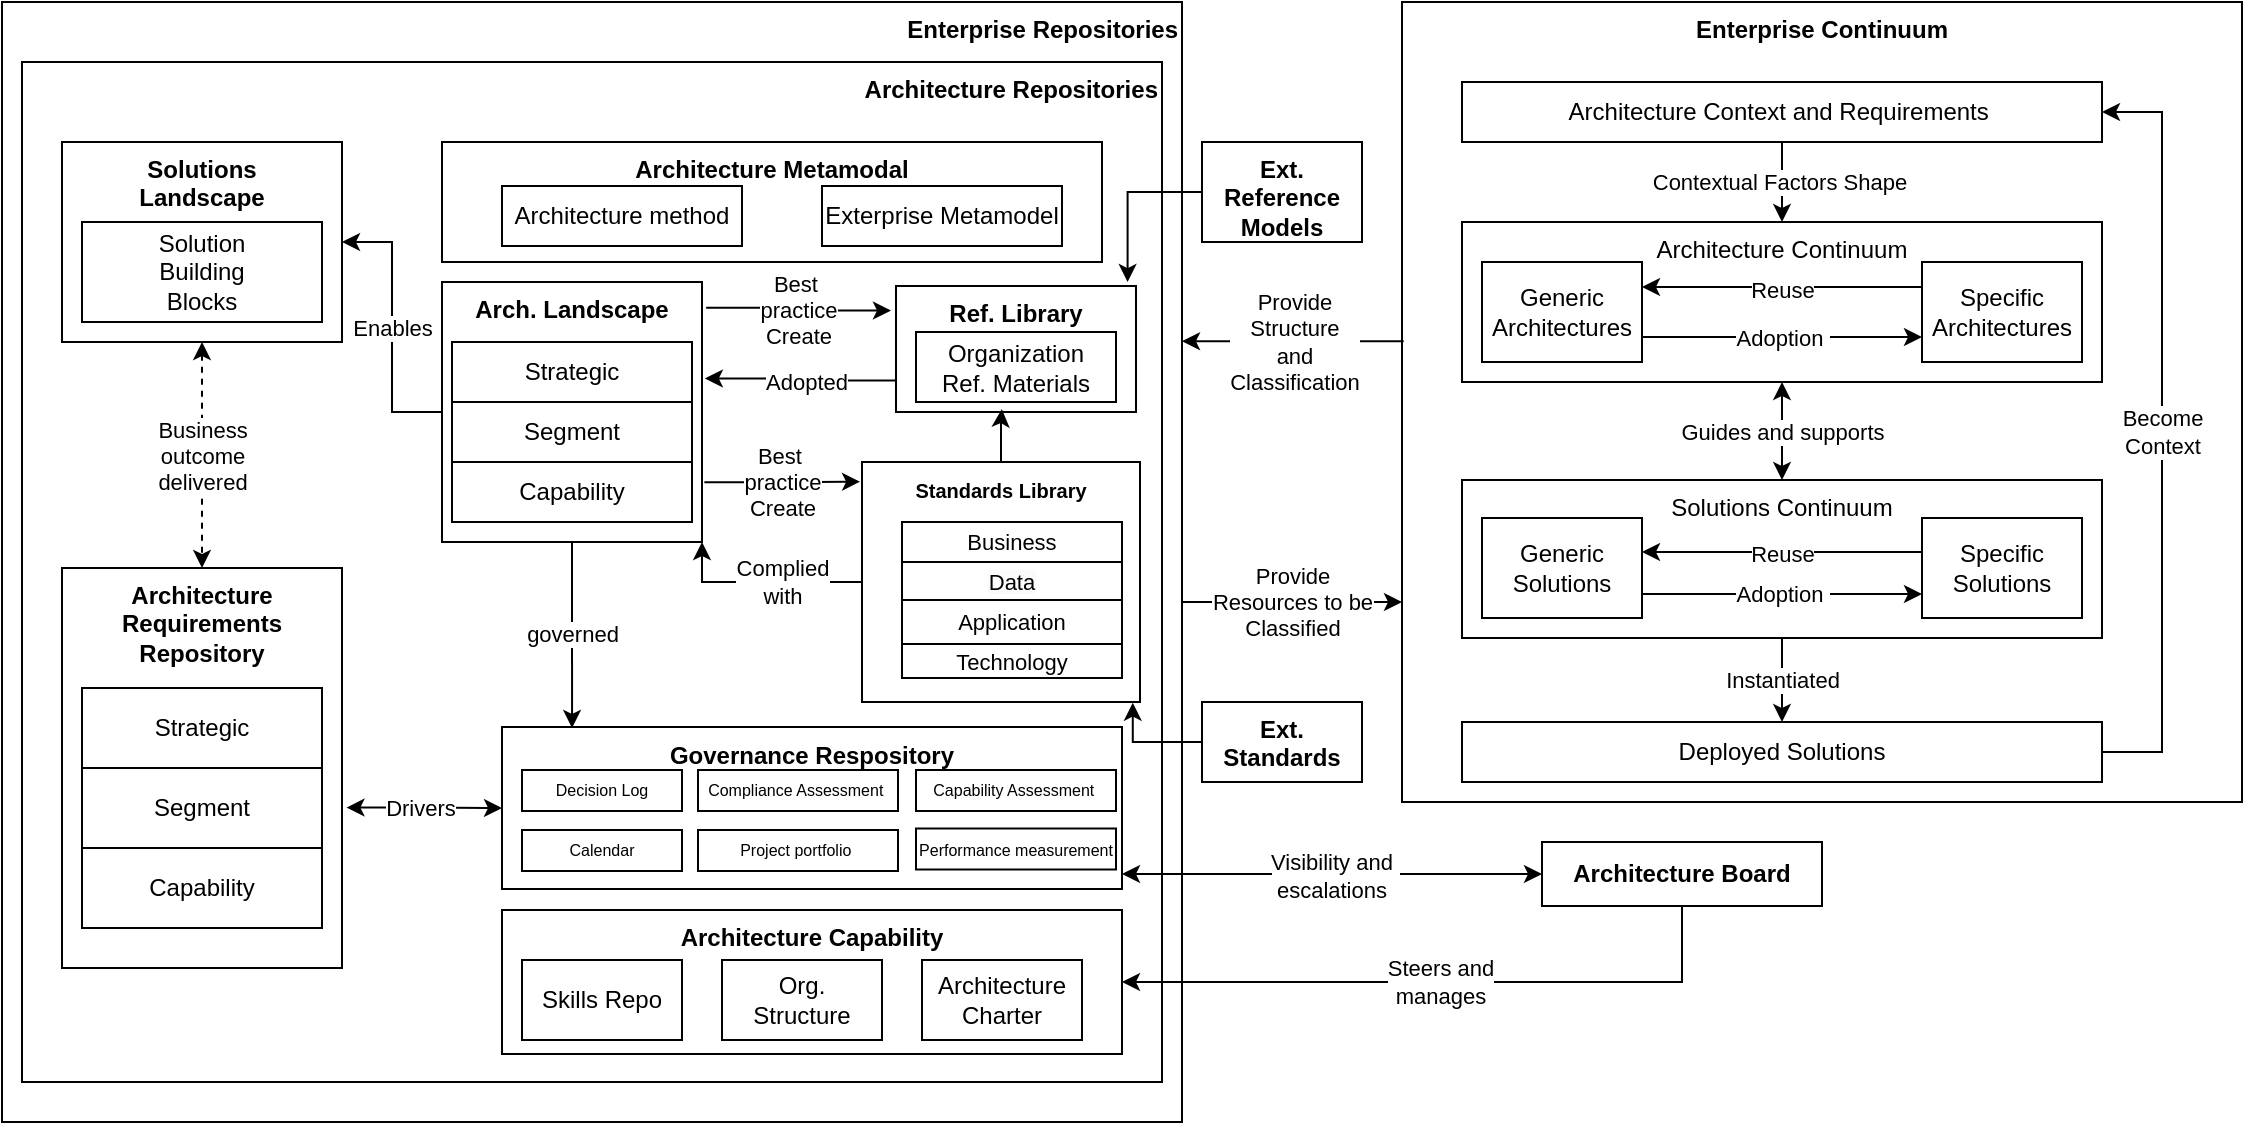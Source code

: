 <mxfile version="21.3.5" type="google">
  <diagram name="Continuum" id="q2Jz5Hax81UU8DdFHCWf">
    <mxGraphModel grid="1" page="1" gridSize="10" guides="1" tooltips="1" connect="1" arrows="1" fold="1" pageScale="1" pageWidth="827" pageHeight="1169" math="0" shadow="0">
      <root>
        <mxCell id="0" />
        <mxCell id="Mz79Qwf3E9jUGqB7kwTY-49" value="Area" style="" parent="0" />
        <mxCell id="Mz79Qwf3E9jUGqB7kwTY-1" value="&lt;b&gt;Enterprise Repositories&lt;/b&gt;" style="rounded=0;whiteSpace=wrap;html=1;horizontal=1;verticalAlign=top;align=right;" vertex="1" parent="Mz79Qwf3E9jUGqB7kwTY-49">
          <mxGeometry x="-420" y="210" width="590" height="560" as="geometry" />
        </mxCell>
        <mxCell id="Mz79Qwf3E9jUGqB7kwTY-25" value="&lt;b&gt;Architecture Repositories&lt;/b&gt;" style="rounded=0;whiteSpace=wrap;html=1;horizontal=1;verticalAlign=top;align=right;" vertex="1" parent="Mz79Qwf3E9jUGqB7kwTY-49">
          <mxGeometry x="-410" y="240" width="570" height="510" as="geometry" />
        </mxCell>
        <mxCell id="Mz79Qwf3E9jUGqB7kwTY-2" value="&lt;b&gt;Enterprise Continuum&lt;/b&gt;" style="rounded=0;whiteSpace=wrap;html=1;verticalAlign=top;" vertex="1" parent="Mz79Qwf3E9jUGqB7kwTY-49">
          <mxGeometry x="280" y="210" width="420" height="400" as="geometry" />
        </mxCell>
        <mxCell id="1" parent="0" />
        <mxCell id="Mz79Qwf3E9jUGqB7kwTY-20" value="Provide&lt;br&gt;Resources to be&lt;br&gt;Classified" style="edgeStyle=orthogonalEdgeStyle;rounded=0;orthogonalLoop=1;jettySize=auto;html=1;entryX=0;entryY=0.75;entryDx=0;entryDy=0;" edge="1" parent="1" source="Mz79Qwf3E9jUGqB7kwTY-1" target="Mz79Qwf3E9jUGqB7kwTY-2">
          <mxGeometry relative="1" as="geometry">
            <Array as="points">
              <mxPoint x="220" y="510" />
              <mxPoint x="220" y="510" />
            </Array>
          </mxGeometry>
        </mxCell>
        <mxCell id="Mz79Qwf3E9jUGqB7kwTY-19" value="Provide&lt;br&gt;Structure&lt;br&gt;and&lt;br&gt;Classification" style="edgeStyle=orthogonalEdgeStyle;rounded=0;orthogonalLoop=1;jettySize=auto;html=1;exitX=0.002;exitY=0.424;exitDx=0;exitDy=0;exitPerimeter=0;" edge="1" parent="1" source="Mz79Qwf3E9jUGqB7kwTY-2" target="Mz79Qwf3E9jUGqB7kwTY-1">
          <mxGeometry x="-0.01" relative="1" as="geometry">
            <Array as="points">
              <mxPoint x="170" y="380" />
              <mxPoint x="170" y="380" />
            </Array>
            <mxPoint as="offset" />
          </mxGeometry>
        </mxCell>
        <mxCell id="Mz79Qwf3E9jUGqB7kwTY-23" value="Contextual Factors Shape&amp;nbsp;" style="edgeStyle=orthogonalEdgeStyle;rounded=0;orthogonalLoop=1;jettySize=auto;html=1;" edge="1" parent="1" source="Mz79Qwf3E9jUGqB7kwTY-3" target="Mz79Qwf3E9jUGqB7kwTY-4">
          <mxGeometry relative="1" as="geometry" />
        </mxCell>
        <mxCell id="Mz79Qwf3E9jUGqB7kwTY-3" value="Architecture Context and Requirements&amp;nbsp;" style="rounded=0;whiteSpace=wrap;html=1;" vertex="1" parent="1">
          <mxGeometry x="310" y="250" width="320" height="30" as="geometry" />
        </mxCell>
        <mxCell id="Mz79Qwf3E9jUGqB7kwTY-21" value="Guides and supports" style="edgeStyle=orthogonalEdgeStyle;rounded=0;orthogonalLoop=1;jettySize=auto;html=1;startArrow=classic;startFill=1;" edge="1" parent="1" source="Mz79Qwf3E9jUGqB7kwTY-4" target="Mz79Qwf3E9jUGqB7kwTY-5">
          <mxGeometry relative="1" as="geometry" />
        </mxCell>
        <mxCell id="Mz79Qwf3E9jUGqB7kwTY-4" value="Architecture Continuum" style="rounded=0;whiteSpace=wrap;html=1;verticalAlign=top;" vertex="1" parent="1">
          <mxGeometry x="310" y="320" width="320" height="80" as="geometry" />
        </mxCell>
        <mxCell id="Mz79Qwf3E9jUGqB7kwTY-18" value="Instantiated" style="edgeStyle=orthogonalEdgeStyle;rounded=0;orthogonalLoop=1;jettySize=auto;html=1;entryX=0.5;entryY=0;entryDx=0;entryDy=0;" edge="1" parent="1" source="Mz79Qwf3E9jUGqB7kwTY-5" target="Mz79Qwf3E9jUGqB7kwTY-6">
          <mxGeometry relative="1" as="geometry" />
        </mxCell>
        <mxCell id="Mz79Qwf3E9jUGqB7kwTY-5" value="Solutions Continuum" style="rounded=0;whiteSpace=wrap;html=1;verticalAlign=top;" vertex="1" parent="1">
          <mxGeometry x="310" y="449" width="320" height="79" as="geometry" />
        </mxCell>
        <mxCell id="Mz79Qwf3E9jUGqB7kwTY-17" value="Become&lt;br&gt;Context" style="edgeStyle=orthogonalEdgeStyle;rounded=0;orthogonalLoop=1;jettySize=auto;html=1;entryX=1;entryY=0.5;entryDx=0;entryDy=0;exitX=1;exitY=0.5;exitDx=0;exitDy=0;" edge="1" parent="1" source="Mz79Qwf3E9jUGqB7kwTY-6" target="Mz79Qwf3E9jUGqB7kwTY-3">
          <mxGeometry relative="1" as="geometry">
            <Array as="points">
              <mxPoint x="660" y="585" />
              <mxPoint x="660" y="265" />
            </Array>
          </mxGeometry>
        </mxCell>
        <mxCell id="Mz79Qwf3E9jUGqB7kwTY-6" value="Deployed Solutions" style="rounded=0;whiteSpace=wrap;html=1;" vertex="1" parent="1">
          <mxGeometry x="310" y="570" width="320" height="30" as="geometry" />
        </mxCell>
        <mxCell id="Mz79Qwf3E9jUGqB7kwTY-13" value="Adoption&amp;nbsp;" style="edgeStyle=orthogonalEdgeStyle;rounded=0;orthogonalLoop=1;jettySize=auto;html=1;entryX=0;entryY=0.75;entryDx=0;entryDy=0;exitX=1;exitY=0.75;exitDx=0;exitDy=0;" edge="1" parent="1" source="Mz79Qwf3E9jUGqB7kwTY-7" target="Mz79Qwf3E9jUGqB7kwTY-8">
          <mxGeometry relative="1" as="geometry">
            <mxPoint as="offset" />
          </mxGeometry>
        </mxCell>
        <mxCell id="Mz79Qwf3E9jUGqB7kwTY-7" value="Generic&lt;br&gt;Architectures" style="rounded=0;whiteSpace=wrap;html=1;" vertex="1" parent="1">
          <mxGeometry x="320" y="340" width="80" height="50" as="geometry" />
        </mxCell>
        <mxCell id="Mz79Qwf3E9jUGqB7kwTY-11" style="edgeStyle=orthogonalEdgeStyle;rounded=0;orthogonalLoop=1;jettySize=auto;html=1;entryX=1;entryY=0.25;entryDx=0;entryDy=0;exitX=0;exitY=0.25;exitDx=0;exitDy=0;" edge="1" parent="1" source="Mz79Qwf3E9jUGqB7kwTY-8" target="Mz79Qwf3E9jUGqB7kwTY-7">
          <mxGeometry relative="1" as="geometry" />
        </mxCell>
        <mxCell id="Mz79Qwf3E9jUGqB7kwTY-12" value="Reuse" style="edgeLabel;html=1;align=center;verticalAlign=middle;resizable=0;points=[];" connectable="0" vertex="1" parent="Mz79Qwf3E9jUGqB7kwTY-11">
          <mxGeometry x="0.331" y="1" relative="1" as="geometry">
            <mxPoint x="23" as="offset" />
          </mxGeometry>
        </mxCell>
        <mxCell id="Mz79Qwf3E9jUGqB7kwTY-8" value="Specific&lt;br&gt;Architectures" style="rounded=0;whiteSpace=wrap;html=1;" vertex="1" parent="1">
          <mxGeometry x="540" y="340" width="80" height="50" as="geometry" />
        </mxCell>
        <mxCell id="Mz79Qwf3E9jUGqB7kwTY-9" value="Generic&lt;br&gt;Solutions" style="rounded=0;whiteSpace=wrap;html=1;" vertex="1" parent="1">
          <mxGeometry x="320" y="468" width="80" height="50" as="geometry" />
        </mxCell>
        <mxCell id="Mz79Qwf3E9jUGqB7kwTY-10" value="Specific Solutions" style="rounded=0;whiteSpace=wrap;html=1;" vertex="1" parent="1">
          <mxGeometry x="540" y="468" width="80" height="50" as="geometry" />
        </mxCell>
        <mxCell id="Mz79Qwf3E9jUGqB7kwTY-14" style="edgeStyle=orthogonalEdgeStyle;rounded=0;orthogonalLoop=1;jettySize=auto;html=1;entryX=1;entryY=0.25;entryDx=0;entryDy=0;exitX=0;exitY=0.25;exitDx=0;exitDy=0;" edge="1" parent="1">
          <mxGeometry relative="1" as="geometry">
            <mxPoint x="540" y="485" as="sourcePoint" />
            <mxPoint x="400" y="485" as="targetPoint" />
          </mxGeometry>
        </mxCell>
        <mxCell id="Mz79Qwf3E9jUGqB7kwTY-15" value="Reuse" style="edgeLabel;html=1;align=center;verticalAlign=middle;resizable=0;points=[];" connectable="0" vertex="1" parent="Mz79Qwf3E9jUGqB7kwTY-14">
          <mxGeometry x="0.331" y="1" relative="1" as="geometry">
            <mxPoint x="23" as="offset" />
          </mxGeometry>
        </mxCell>
        <mxCell id="Mz79Qwf3E9jUGqB7kwTY-16" value="Adoption&amp;nbsp;" style="edgeStyle=orthogonalEdgeStyle;rounded=0;orthogonalLoop=1;jettySize=auto;html=1;entryX=0;entryY=0.75;entryDx=0;entryDy=0;exitX=1;exitY=0.75;exitDx=0;exitDy=0;" edge="1" parent="1">
          <mxGeometry relative="1" as="geometry">
            <mxPoint x="400" y="506" as="sourcePoint" />
            <mxPoint x="540" y="506" as="targetPoint" />
            <mxPoint as="offset" />
          </mxGeometry>
        </mxCell>
        <mxCell id="Mz79Qwf3E9jUGqB7kwTY-26" value="&lt;b&gt;Architecture Metamodal&lt;/b&gt;" style="rounded=0;whiteSpace=wrap;html=1;verticalAlign=top;" vertex="1" parent="1">
          <mxGeometry x="-200" y="280" width="330" height="60" as="geometry" />
        </mxCell>
        <mxCell id="Mz79Qwf3E9jUGqB7kwTY-27" value="Architecture method" style="rounded=0;whiteSpace=wrap;html=1;" vertex="1" parent="1">
          <mxGeometry x="-170" y="302" width="120" height="30" as="geometry" />
        </mxCell>
        <mxCell id="Mz79Qwf3E9jUGqB7kwTY-28" value="Exterprise Metamodel" style="rounded=0;whiteSpace=wrap;html=1;" vertex="1" parent="1">
          <mxGeometry x="-10" y="302" width="120" height="30" as="geometry" />
        </mxCell>
        <mxCell id="Mz79Qwf3E9jUGqB7kwTY-32" value="Best&amp;nbsp;&lt;br&gt;practice&lt;br&gt;Create" style="edgeStyle=orthogonalEdgeStyle;rounded=0;orthogonalLoop=1;jettySize=auto;html=1;entryX=-0.021;entryY=0.195;entryDx=0;entryDy=0;entryPerimeter=0;exitX=1.016;exitY=0.099;exitDx=0;exitDy=0;exitPerimeter=0;" edge="1" parent="1" source="Mz79Qwf3E9jUGqB7kwTY-29" target="Mz79Qwf3E9jUGqB7kwTY-30">
          <mxGeometry x="-0.033" y="-1" relative="1" as="geometry">
            <Array as="points" />
            <mxPoint as="offset" />
          </mxGeometry>
        </mxCell>
        <mxCell id="Mz79Qwf3E9jUGqB7kwTY-40" value="Enables" style="edgeStyle=orthogonalEdgeStyle;rounded=0;orthogonalLoop=1;jettySize=auto;html=1;entryX=1;entryY=0.5;entryDx=0;entryDy=0;" edge="1" parent="1" source="Mz79Qwf3E9jUGqB7kwTY-29" target="Mz79Qwf3E9jUGqB7kwTY-38">
          <mxGeometry relative="1" as="geometry" />
        </mxCell>
        <mxCell id="Mz79Qwf3E9jUGqB7kwTY-65" style="edgeStyle=orthogonalEdgeStyle;rounded=0;orthogonalLoop=1;jettySize=auto;html=1;exitX=0.5;exitY=1;exitDx=0;exitDy=0;entryX=0.113;entryY=0.006;entryDx=0;entryDy=0;entryPerimeter=0;" edge="1" parent="1" source="Mz79Qwf3E9jUGqB7kwTY-29" target="Mz79Qwf3E9jUGqB7kwTY-46">
          <mxGeometry relative="1" as="geometry">
            <mxPoint x="-130" y="500" as="targetPoint" />
            <Array as="points" />
          </mxGeometry>
        </mxCell>
        <mxCell id="Mz79Qwf3E9jUGqB7kwTY-66" value="governed" style="edgeLabel;html=1;align=center;verticalAlign=middle;resizable=0;points=[];" connectable="0" vertex="1" parent="Mz79Qwf3E9jUGqB7kwTY-65">
          <mxGeometry x="0.138" y="1" relative="1" as="geometry">
            <mxPoint x="-1" y="-7" as="offset" />
          </mxGeometry>
        </mxCell>
        <mxCell id="Mz79Qwf3E9jUGqB7kwTY-29" value="&lt;b&gt;Arch. Landscape&lt;/b&gt;" style="rounded=0;whiteSpace=wrap;html=1;verticalAlign=top;" vertex="1" parent="1">
          <mxGeometry x="-200" y="350" width="130" height="130" as="geometry" />
        </mxCell>
        <mxCell id="Mz79Qwf3E9jUGqB7kwTY-33" style="edgeStyle=orthogonalEdgeStyle;rounded=0;orthogonalLoop=1;jettySize=auto;html=1;entryX=1.011;entryY=0.371;entryDx=0;entryDy=0;entryPerimeter=0;exitX=0;exitY=0.75;exitDx=0;exitDy=0;" edge="1" parent="1" source="Mz79Qwf3E9jUGqB7kwTY-30" target="Mz79Qwf3E9jUGqB7kwTY-29">
          <mxGeometry relative="1" as="geometry">
            <mxPoint x="20" y="395" as="sourcePoint" />
          </mxGeometry>
        </mxCell>
        <mxCell id="Mz79Qwf3E9jUGqB7kwTY-34" value="Adopted" style="edgeLabel;html=1;align=center;verticalAlign=middle;resizable=0;points=[];" connectable="0" vertex="1" parent="Mz79Qwf3E9jUGqB7kwTY-33">
          <mxGeometry x="-0.178" y="-1" relative="1" as="geometry">
            <mxPoint x="-6" y="1" as="offset" />
          </mxGeometry>
        </mxCell>
        <mxCell id="Mz79Qwf3E9jUGqB7kwTY-30" value="&lt;b&gt;Ref. Library&lt;/b&gt;" style="rounded=0;whiteSpace=wrap;html=1;verticalAlign=top;" vertex="1" parent="1">
          <mxGeometry x="27" y="352" width="120" height="63" as="geometry" />
        </mxCell>
        <mxCell id="Mz79Qwf3E9jUGqB7kwTY-31" value="Organization&lt;br&gt;Ref. Materials" style="rounded=0;whiteSpace=wrap;html=1;verticalAlign=middle;" vertex="1" parent="1">
          <mxGeometry x="37" y="375" width="100" height="35" as="geometry" />
        </mxCell>
        <mxCell id="Mz79Qwf3E9jUGqB7kwTY-35" value="Strategic" style="rounded=0;whiteSpace=wrap;html=1;" vertex="1" parent="1">
          <mxGeometry x="-195" y="380" width="120" height="30" as="geometry" />
        </mxCell>
        <mxCell id="Mz79Qwf3E9jUGqB7kwTY-36" value="Segment" style="rounded=0;whiteSpace=wrap;html=1;" vertex="1" parent="1">
          <mxGeometry x="-195" y="410" width="120" height="30" as="geometry" />
        </mxCell>
        <mxCell id="Mz79Qwf3E9jUGqB7kwTY-37" value="Capability" style="rounded=0;whiteSpace=wrap;html=1;" vertex="1" parent="1">
          <mxGeometry x="-195" y="440" width="120" height="30" as="geometry" />
        </mxCell>
        <mxCell id="Mz79Qwf3E9jUGqB7kwTY-45" value="Business &lt;br&gt;outcome &lt;br&gt;delivered" style="edgeStyle=orthogonalEdgeStyle;rounded=0;orthogonalLoop=1;jettySize=auto;html=1;entryX=0.5;entryY=0;entryDx=0;entryDy=0;startArrow=classic;startFill=1;dashed=1;" edge="1" parent="1" source="Mz79Qwf3E9jUGqB7kwTY-38" target="Mz79Qwf3E9jUGqB7kwTY-41">
          <mxGeometry relative="1" as="geometry" />
        </mxCell>
        <mxCell id="Mz79Qwf3E9jUGqB7kwTY-38" value="&lt;b&gt;Solutions&lt;br&gt;Landscape&lt;/b&gt;" style="rounded=0;whiteSpace=wrap;html=1;verticalAlign=top;" vertex="1" parent="1">
          <mxGeometry x="-390" y="280" width="140" height="100" as="geometry" />
        </mxCell>
        <mxCell id="Mz79Qwf3E9jUGqB7kwTY-39" value="Solution&lt;br&gt;Building&lt;br&gt;Blocks" style="rounded=0;whiteSpace=wrap;html=1;" vertex="1" parent="1">
          <mxGeometry x="-380" y="320" width="120" height="50" as="geometry" />
        </mxCell>
        <mxCell id="Mz79Qwf3E9jUGqB7kwTY-50" style="edgeStyle=orthogonalEdgeStyle;rounded=0;orthogonalLoop=1;jettySize=auto;html=1;entryX=0;entryY=0.5;entryDx=0;entryDy=0;startArrow=classic;startFill=1;exitX=1.016;exitY=0.599;exitDx=0;exitDy=0;exitPerimeter=0;" edge="1" parent="1" source="Mz79Qwf3E9jUGqB7kwTY-41" target="Mz79Qwf3E9jUGqB7kwTY-46">
          <mxGeometry relative="1" as="geometry" />
        </mxCell>
        <mxCell id="Mz79Qwf3E9jUGqB7kwTY-64" value="Drivers" style="edgeLabel;html=1;align=center;verticalAlign=middle;resizable=0;points=[];" connectable="0" vertex="1" parent="Mz79Qwf3E9jUGqB7kwTY-50">
          <mxGeometry x="0.11" y="-3" relative="1" as="geometry">
            <mxPoint x="-7" y="-3" as="offset" />
          </mxGeometry>
        </mxCell>
        <mxCell id="Mz79Qwf3E9jUGqB7kwTY-41" value="&lt;b&gt;Architecture Requirements Repository&lt;/b&gt;" style="rounded=0;whiteSpace=wrap;html=1;verticalAlign=top;" vertex="1" parent="1">
          <mxGeometry x="-390" y="493" width="140" height="200" as="geometry" />
        </mxCell>
        <mxCell id="Mz79Qwf3E9jUGqB7kwTY-42" value="Strategic" style="rounded=0;whiteSpace=wrap;html=1;" vertex="1" parent="1">
          <mxGeometry x="-380" y="553" width="120" height="40" as="geometry" />
        </mxCell>
        <mxCell id="Mz79Qwf3E9jUGqB7kwTY-43" value="Segment" style="rounded=0;whiteSpace=wrap;html=1;" vertex="1" parent="1">
          <mxGeometry x="-380" y="593" width="120" height="40" as="geometry" />
        </mxCell>
        <mxCell id="Mz79Qwf3E9jUGqB7kwTY-44" value="Capability" style="rounded=0;whiteSpace=wrap;html=1;" vertex="1" parent="1">
          <mxGeometry x="-380" y="633" width="120" height="40" as="geometry" />
        </mxCell>
        <mxCell id="Mz79Qwf3E9jUGqB7kwTY-46" value="&lt;b&gt;Governance Respository&lt;/b&gt;" style="rounded=0;whiteSpace=wrap;html=1;verticalAlign=top;" vertex="1" parent="1">
          <mxGeometry x="-170" y="572.5" width="310" height="81" as="geometry" />
        </mxCell>
        <mxCell id="Mz79Qwf3E9jUGqB7kwTY-113" style="edgeStyle=orthogonalEdgeStyle;rounded=0;orthogonalLoop=1;jettySize=auto;html=1;entryX=0.441;entryY=0.977;entryDx=0;entryDy=0;entryPerimeter=0;" edge="1" parent="1" source="Mz79Qwf3E9jUGqB7kwTY-47" target="Mz79Qwf3E9jUGqB7kwTY-30">
          <mxGeometry relative="1" as="geometry" />
        </mxCell>
        <mxCell id="Mz79Qwf3E9jUGqB7kwTY-116" style="edgeStyle=orthogonalEdgeStyle;rounded=0;orthogonalLoop=1;jettySize=auto;html=1;entryX=1;entryY=1;entryDx=0;entryDy=0;" edge="1" parent="1" source="Mz79Qwf3E9jUGqB7kwTY-47" target="Mz79Qwf3E9jUGqB7kwTY-29">
          <mxGeometry relative="1" as="geometry" />
        </mxCell>
        <mxCell id="Mz79Qwf3E9jUGqB7kwTY-117" value="Complied&lt;br&gt;with" style="edgeLabel;html=1;align=center;verticalAlign=middle;resizable=0;points=[];" connectable="0" vertex="1" parent="Mz79Qwf3E9jUGqB7kwTY-116">
          <mxGeometry x="-0.029" relative="1" as="geometry">
            <mxPoint x="8" as="offset" />
          </mxGeometry>
        </mxCell>
        <mxCell id="Mz79Qwf3E9jUGqB7kwTY-47" value="&lt;b&gt;&lt;font style=&quot;font-size: 10px;&quot;&gt;Standards Library&lt;/font&gt;&lt;/b&gt;" style="rounded=0;whiteSpace=wrap;html=1;verticalAlign=top;" vertex="1" parent="1">
          <mxGeometry x="10" y="440" width="139" height="120" as="geometry" />
        </mxCell>
        <mxCell id="Mz79Qwf3E9jUGqB7kwTY-48" value="&lt;b&gt;Architecture Capability&lt;/b&gt;" style="rounded=0;whiteSpace=wrap;html=1;verticalAlign=top;" vertex="1" parent="1">
          <mxGeometry x="-170" y="664" width="310" height="72" as="geometry" />
        </mxCell>
        <mxCell id="Mz79Qwf3E9jUGqB7kwTY-52" value="Skills Repo" style="rounded=0;whiteSpace=wrap;html=1;" vertex="1" parent="1">
          <mxGeometry x="-160" y="689" width="80" height="40" as="geometry" />
        </mxCell>
        <mxCell id="Mz79Qwf3E9jUGqB7kwTY-54" value="Org.&lt;br&gt;Structure" style="rounded=0;whiteSpace=wrap;html=1;" vertex="1" parent="1">
          <mxGeometry x="-60" y="689" width="80" height="40" as="geometry" />
        </mxCell>
        <mxCell id="Mz79Qwf3E9jUGqB7kwTY-55" value="Architecture Charter" style="rounded=0;whiteSpace=wrap;html=1;" vertex="1" parent="1">
          <mxGeometry x="40" y="689" width="80" height="40" as="geometry" />
        </mxCell>
        <mxCell id="Mz79Qwf3E9jUGqB7kwTY-57" value="Steers and &lt;br&gt;manages" style="edgeStyle=orthogonalEdgeStyle;rounded=0;orthogonalLoop=1;jettySize=auto;html=1;entryX=1;entryY=0.5;entryDx=0;entryDy=0;exitX=0.5;exitY=1;exitDx=0;exitDy=0;" edge="1" parent="1" source="Mz79Qwf3E9jUGqB7kwTY-56" target="Mz79Qwf3E9jUGqB7kwTY-48">
          <mxGeometry relative="1" as="geometry" />
        </mxCell>
        <mxCell id="Mz79Qwf3E9jUGqB7kwTY-122" value="Visibility and&amp;nbsp;&lt;br&gt;escalations&amp;nbsp;" style="edgeStyle=orthogonalEdgeStyle;rounded=0;orthogonalLoop=1;jettySize=auto;html=1;startArrow=classic;startFill=1;" edge="1" parent="1" source="Mz79Qwf3E9jUGqB7kwTY-56">
          <mxGeometry x="-0.002" relative="1" as="geometry">
            <mxPoint x="140" y="646" as="targetPoint" />
            <mxPoint as="offset" />
          </mxGeometry>
        </mxCell>
        <mxCell id="Mz79Qwf3E9jUGqB7kwTY-56" value="&lt;b&gt;Architecture Board&lt;/b&gt;" style="rounded=0;whiteSpace=wrap;html=1;verticalAlign=middle;" vertex="1" parent="1">
          <mxGeometry x="350" y="630" width="140" height="32" as="geometry" />
        </mxCell>
        <mxCell id="Mz79Qwf3E9jUGqB7kwTY-58" value="Decision Log" style="rounded=0;whiteSpace=wrap;html=1;fontSize=8;" vertex="1" parent="1">
          <mxGeometry x="-160" y="594" width="80" height="20.5" as="geometry" />
        </mxCell>
        <mxCell id="Mz79Qwf3E9jUGqB7kwTY-59" value="Calendar" style="rounded=0;whiteSpace=wrap;html=1;fontSize=8;" vertex="1" parent="1">
          <mxGeometry x="-160" y="624" width="80" height="20.5" as="geometry" />
        </mxCell>
        <mxCell id="Mz79Qwf3E9jUGqB7kwTY-60" value="&lt;font style=&quot;font-size: 8px;&quot;&gt;Compliance Assessment&amp;nbsp;&lt;/font&gt;" style="rounded=0;whiteSpace=wrap;html=1;fontSize=8;" vertex="1" parent="1">
          <mxGeometry x="-72" y="594" width="100" height="20.5" as="geometry" />
        </mxCell>
        <mxCell id="Mz79Qwf3E9jUGqB7kwTY-61" value="&lt;font style=&quot;font-size: 8px;&quot;&gt;Capability Assessment&amp;nbsp;&lt;/font&gt;" style="rounded=0;whiteSpace=wrap;html=1;fontSize=8;" vertex="1" parent="1">
          <mxGeometry x="37" y="594" width="100" height="20.5" as="geometry" />
        </mxCell>
        <mxCell id="Mz79Qwf3E9jUGqB7kwTY-62" value="&lt;font style=&quot;font-size: 8px;&quot;&gt;Project portfolio&amp;nbsp;&lt;/font&gt;" style="rounded=0;whiteSpace=wrap;html=1;fontSize=8;" vertex="1" parent="1">
          <mxGeometry x="-72" y="624" width="100" height="20.5" as="geometry" />
        </mxCell>
        <mxCell id="Mz79Qwf3E9jUGqB7kwTY-63" value="&lt;font style=&quot;font-size: 8px;&quot;&gt;Performance measurement&lt;/font&gt;" style="rounded=0;whiteSpace=wrap;html=1;fontSize=8;" vertex="1" parent="1">
          <mxGeometry x="37" y="623.25" width="100" height="20.5" as="geometry" />
        </mxCell>
        <mxCell id="Mz79Qwf3E9jUGqB7kwTY-81" value="" style="shape=table;startSize=0;container=1;collapsible=0;childLayout=tableLayout;fontSize=16;" vertex="1" parent="1">
          <mxGeometry x="30" y="470" width="110" height="78" as="geometry" />
        </mxCell>
        <mxCell id="Mz79Qwf3E9jUGqB7kwTY-82" value="" style="shape=tableRow;horizontal=0;startSize=0;swimlaneHead=0;swimlaneBody=0;strokeColor=inherit;top=0;left=0;bottom=0;right=0;collapsible=0;dropTarget=0;fillColor=none;points=[[0,0.5],[1,0.5]];portConstraint=eastwest;fontSize=16;" vertex="1" parent="Mz79Qwf3E9jUGqB7kwTY-81">
          <mxGeometry width="110" height="20" as="geometry" />
        </mxCell>
        <mxCell id="Mz79Qwf3E9jUGqB7kwTY-83" value="Business" style="shape=partialRectangle;html=1;whiteSpace=wrap;connectable=0;strokeColor=inherit;overflow=hidden;fillColor=none;top=0;left=0;bottom=0;right=0;pointerEvents=1;fontSize=11;" vertex="1" parent="Mz79Qwf3E9jUGqB7kwTY-82">
          <mxGeometry width="110" height="20" as="geometry">
            <mxRectangle width="110" height="20" as="alternateBounds" />
          </mxGeometry>
        </mxCell>
        <mxCell id="Mz79Qwf3E9jUGqB7kwTY-106" style="shape=tableRow;horizontal=0;startSize=0;swimlaneHead=0;swimlaneBody=0;strokeColor=inherit;top=0;left=0;bottom=0;right=0;collapsible=0;dropTarget=0;fillColor=none;points=[[0,0.5],[1,0.5]];portConstraint=eastwest;fontSize=16;" vertex="1" parent="Mz79Qwf3E9jUGqB7kwTY-81">
          <mxGeometry y="20" width="110" height="19" as="geometry" />
        </mxCell>
        <mxCell id="Mz79Qwf3E9jUGqB7kwTY-107" value="&lt;span style=&quot;color: rgb(0, 0, 0); font-family: Helvetica; font-size: 11px; font-style: normal; font-variant-ligatures: normal; font-variant-caps: normal; font-weight: 400; letter-spacing: normal; orphans: 2; text-align: center; text-indent: 0px; text-transform: none; widows: 2; word-spacing: 0px; -webkit-text-stroke-width: 0px; background-color: rgb(251, 251, 251); text-decoration-thickness: initial; text-decoration-style: initial; text-decoration-color: initial; float: none; display: inline !important;&quot;&gt;Data&lt;/span&gt;" style="shape=partialRectangle;html=1;whiteSpace=wrap;connectable=0;strokeColor=inherit;overflow=hidden;fillColor=none;top=0;left=0;bottom=0;right=0;pointerEvents=1;fontSize=11;" vertex="1" parent="Mz79Qwf3E9jUGqB7kwTY-106">
          <mxGeometry width="110" height="19" as="geometry">
            <mxRectangle width="110" height="19" as="alternateBounds" />
          </mxGeometry>
        </mxCell>
        <mxCell id="Mz79Qwf3E9jUGqB7kwTY-103" style="shape=tableRow;horizontal=0;startSize=0;swimlaneHead=0;swimlaneBody=0;strokeColor=inherit;top=0;left=0;bottom=0;right=0;collapsible=0;dropTarget=0;fillColor=none;points=[[0,0.5],[1,0.5]];portConstraint=eastwest;fontSize=16;" vertex="1" parent="Mz79Qwf3E9jUGqB7kwTY-81">
          <mxGeometry y="39" width="110" height="22" as="geometry" />
        </mxCell>
        <mxCell id="Mz79Qwf3E9jUGqB7kwTY-104" value="Application" style="shape=partialRectangle;html=1;whiteSpace=wrap;connectable=0;strokeColor=inherit;overflow=hidden;fillColor=none;top=0;left=0;bottom=0;right=0;pointerEvents=1;fontSize=11;" vertex="1" parent="Mz79Qwf3E9jUGqB7kwTY-103">
          <mxGeometry width="110" height="22" as="geometry">
            <mxRectangle width="110" height="22" as="alternateBounds" />
          </mxGeometry>
        </mxCell>
        <mxCell id="Mz79Qwf3E9jUGqB7kwTY-86" value="" style="shape=tableRow;horizontal=0;startSize=0;swimlaneHead=0;swimlaneBody=0;strokeColor=inherit;top=0;left=0;bottom=0;right=0;collapsible=0;dropTarget=0;fillColor=none;points=[[0,0.5],[1,0.5]];portConstraint=eastwest;fontSize=16;" vertex="1" parent="Mz79Qwf3E9jUGqB7kwTY-81">
          <mxGeometry y="61" width="110" height="17" as="geometry" />
        </mxCell>
        <mxCell id="Mz79Qwf3E9jUGqB7kwTY-87" value="Technology" style="shape=partialRectangle;html=1;whiteSpace=wrap;connectable=0;strokeColor=inherit;overflow=hidden;fillColor=none;top=0;left=0;bottom=0;right=0;pointerEvents=1;fontSize=11;" vertex="1" parent="Mz79Qwf3E9jUGqB7kwTY-86">
          <mxGeometry width="110" height="17" as="geometry">
            <mxRectangle width="110" height="17" as="alternateBounds" />
          </mxGeometry>
        </mxCell>
        <mxCell id="Mz79Qwf3E9jUGqB7kwTY-118" value="&lt;b&gt;Ext.&lt;br&gt;Reference&lt;br&gt;Models&lt;br&gt;&lt;/b&gt;" style="rounded=0;whiteSpace=wrap;html=1;verticalAlign=top;" vertex="1" parent="1">
          <mxGeometry x="180" y="280" width="80" height="50" as="geometry" />
        </mxCell>
        <mxCell id="Mz79Qwf3E9jUGqB7kwTY-119" style="edgeStyle=orthogonalEdgeStyle;rounded=0;orthogonalLoop=1;jettySize=auto;html=1;entryX=0.965;entryY=-0.031;entryDx=0;entryDy=0;entryPerimeter=0;" edge="1" parent="1" source="Mz79Qwf3E9jUGqB7kwTY-118" target="Mz79Qwf3E9jUGqB7kwTY-30">
          <mxGeometry relative="1" as="geometry" />
        </mxCell>
        <mxCell id="Mz79Qwf3E9jUGqB7kwTY-120" value="&lt;b&gt;Ext.&lt;br&gt;Standards&lt;br&gt;&lt;/b&gt;" style="rounded=0;whiteSpace=wrap;html=1;verticalAlign=top;" vertex="1" parent="1">
          <mxGeometry x="180" y="560" width="80" height="40" as="geometry" />
        </mxCell>
        <mxCell id="Mz79Qwf3E9jUGqB7kwTY-121" style="edgeStyle=orthogonalEdgeStyle;rounded=0;orthogonalLoop=1;jettySize=auto;html=1;entryX=0.974;entryY=1.003;entryDx=0;entryDy=0;entryPerimeter=0;" edge="1" parent="1" source="Mz79Qwf3E9jUGqB7kwTY-120" target="Mz79Qwf3E9jUGqB7kwTY-47">
          <mxGeometry relative="1" as="geometry" />
        </mxCell>
        <mxCell id="Mz79Qwf3E9jUGqB7kwTY-115" value="Best&amp;nbsp;&lt;br&gt;practice&lt;br&gt;Create" style="edgeStyle=orthogonalEdgeStyle;rounded=0;orthogonalLoop=1;jettySize=auto;html=1;entryX=-0.007;entryY=0.082;entryDx=0;entryDy=0;entryPerimeter=0;exitX=1.009;exitY=0.77;exitDx=0;exitDy=0;exitPerimeter=0;" edge="1" parent="1" source="Mz79Qwf3E9jUGqB7kwTY-29" target="Mz79Qwf3E9jUGqB7kwTY-47">
          <mxGeometry x="-0.003" relative="1" as="geometry">
            <mxPoint x="-70" y="450" as="sourcePoint" />
            <mxPoint x="22" y="451" as="targetPoint" />
            <Array as="points">
              <mxPoint x="-29" y="450" />
            </Array>
            <mxPoint as="offset" />
          </mxGeometry>
        </mxCell>
      </root>
    </mxGraphModel>
  </diagram>
</mxfile>
